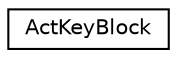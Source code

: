 digraph G
{
  edge [fontname="Helvetica",fontsize="10",labelfontname="Helvetica",labelfontsize="10"];
  node [fontname="Helvetica",fontsize="10",shape=record];
  rankdir=LR;
  Node1 [label="ActKeyBlock",height=0.2,width=0.4,color="black", fillcolor="white", style="filled",URL="$dd/d60/structActKeyBlock.html"];
}
